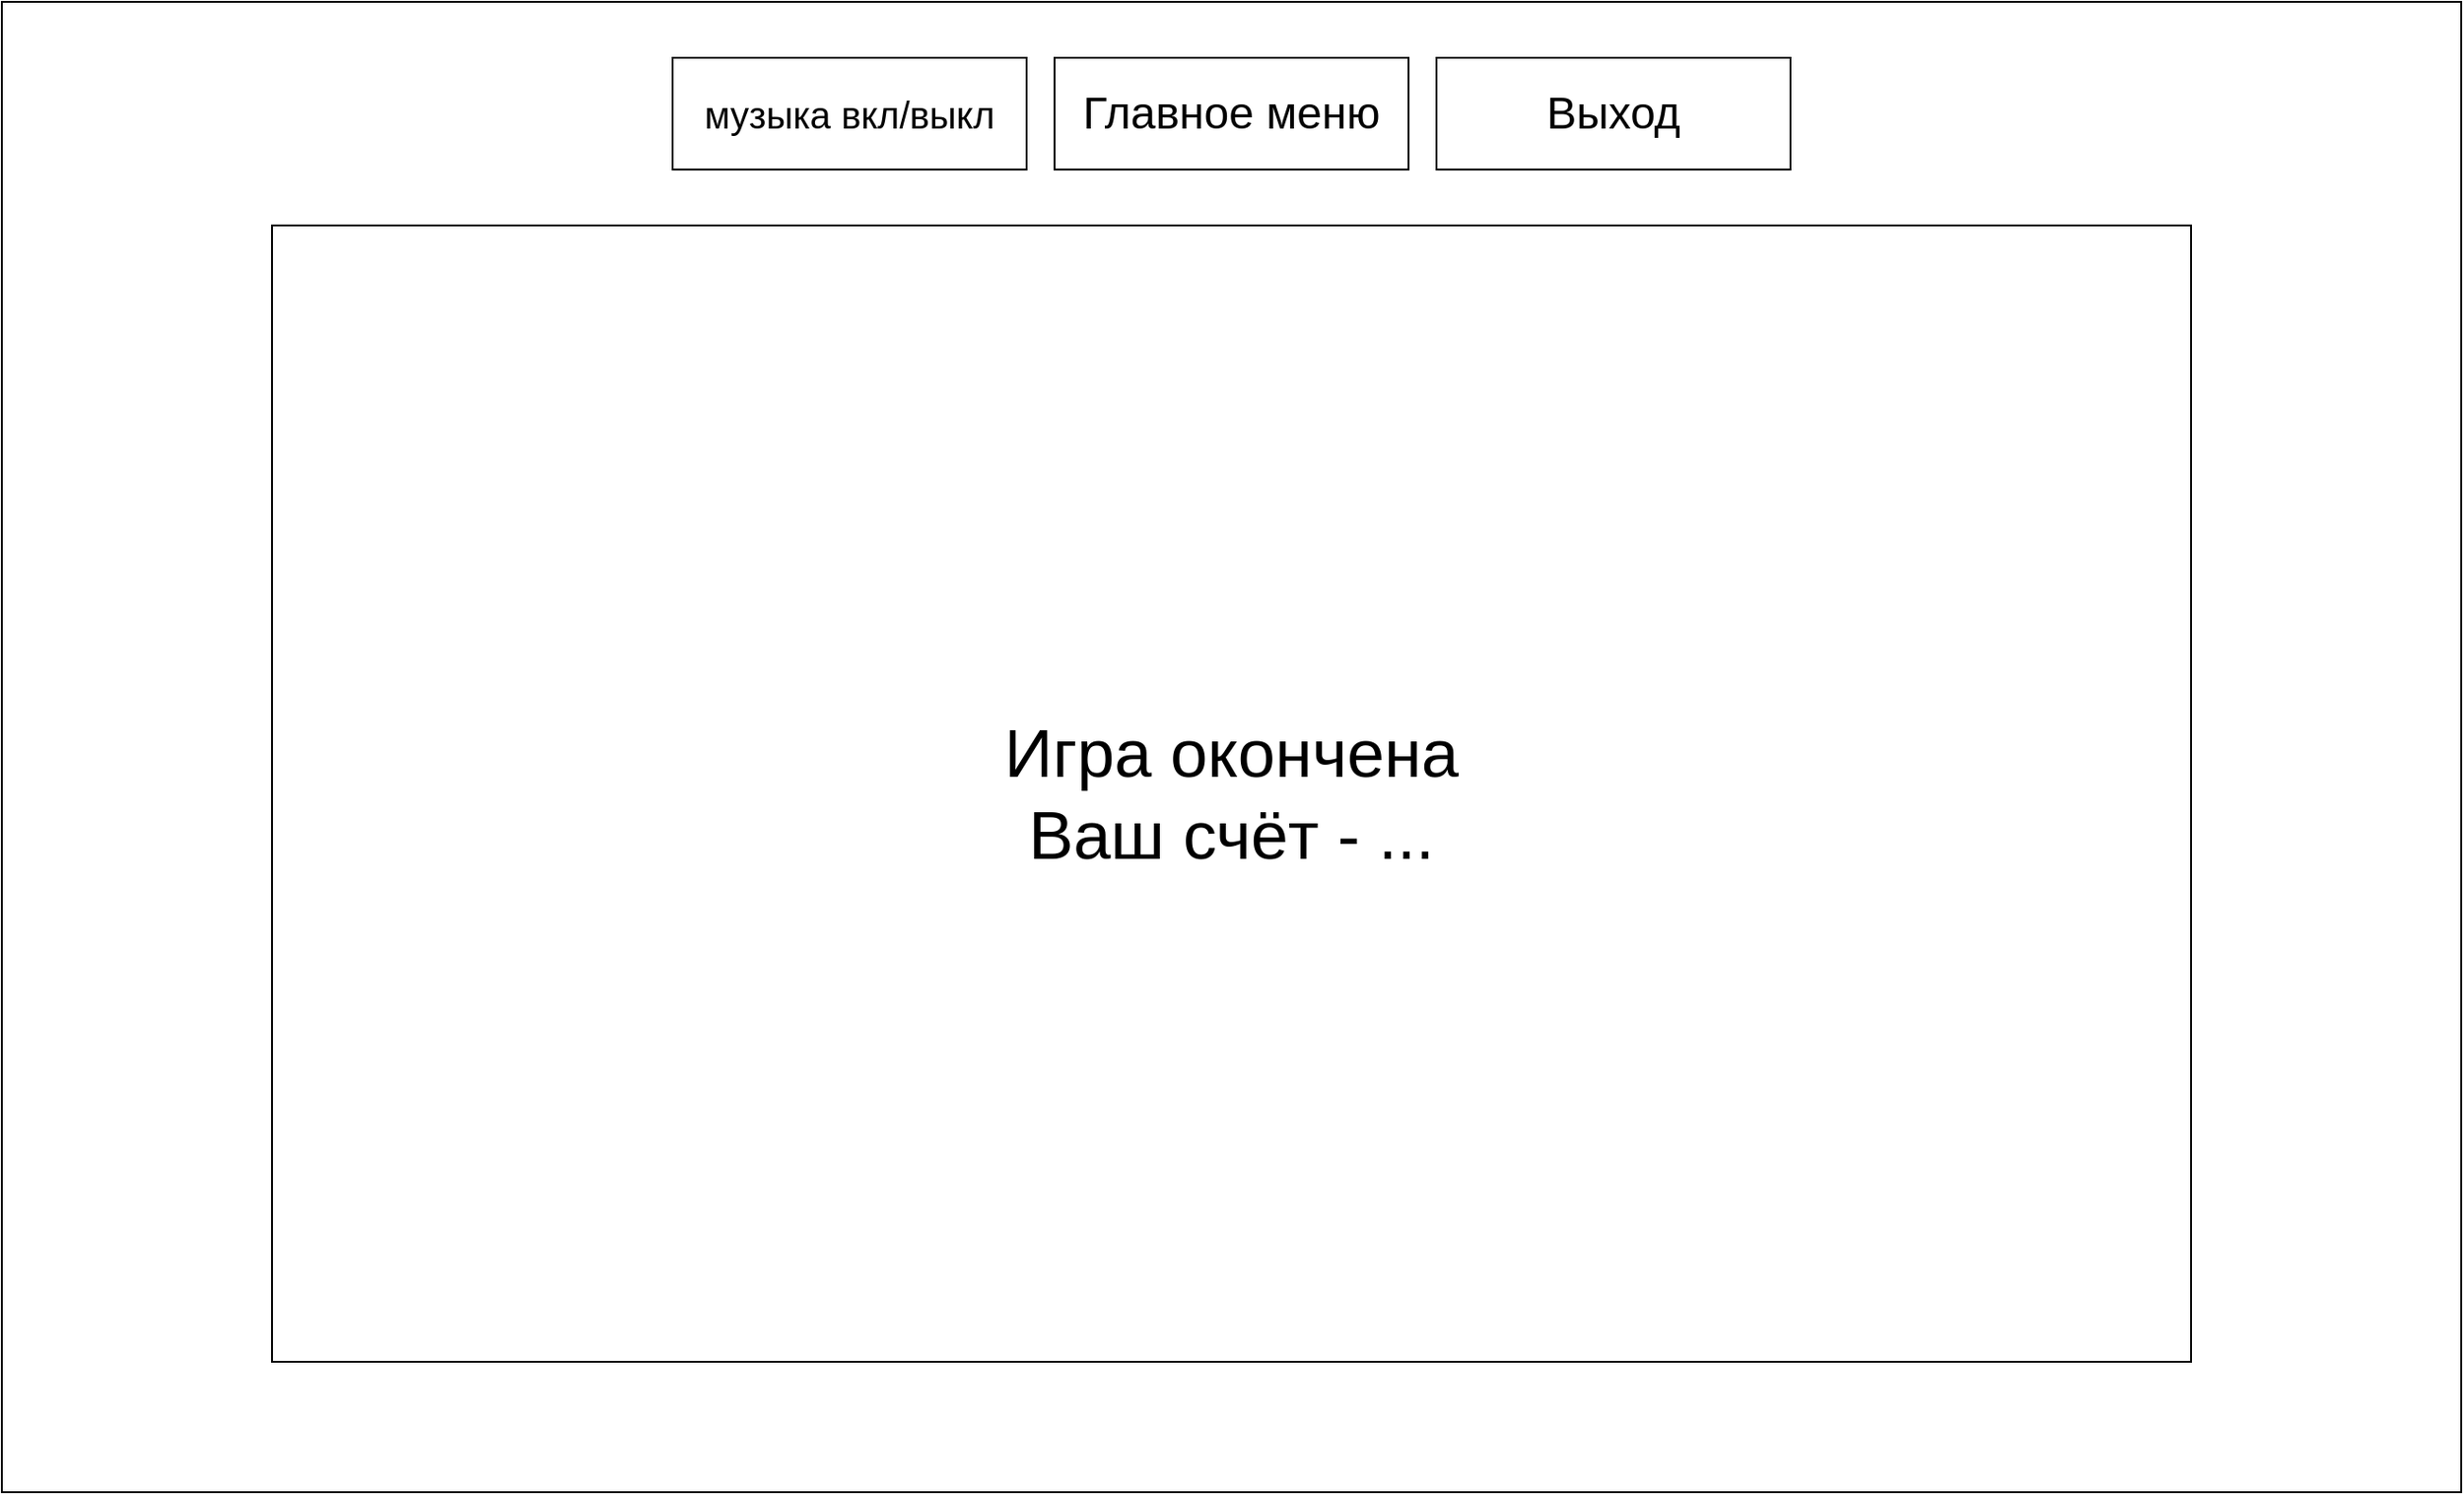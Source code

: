 <mxfile version="24.1.0" type="device">
  <diagram name="Страница — 1" id="47_cSmajdRTyBQpQn6iS">
    <mxGraphModel dx="2748" dy="938" grid="1" gridSize="10" guides="1" tooltips="1" connect="1" arrows="1" fold="1" page="1" pageScale="1" pageWidth="827" pageHeight="1169" math="0" shadow="0">
      <root>
        <mxCell id="0" />
        <mxCell id="1" parent="0" />
        <mxCell id="T3Aywn-49jzH1_f92ttT-1" value="" style="rounded=0;whiteSpace=wrap;html=1;" parent="1" vertex="1">
          <mxGeometry x="-220" y="80" width="1320" height="800" as="geometry" />
        </mxCell>
        <mxCell id="T3Aywn-49jzH1_f92ttT-2" value="&lt;font style=&quot;font-size: 20px;&quot;&gt;музыка вкл/выкл&lt;/font&gt;" style="rounded=0;whiteSpace=wrap;html=1;" parent="1" vertex="1">
          <mxGeometry x="140" y="110" width="190" height="60" as="geometry" />
        </mxCell>
        <mxCell id="T3Aywn-49jzH1_f92ttT-3" value="&lt;font style=&quot;font-size: 24px;&quot;&gt;Главное меню&lt;/font&gt;" style="rounded=0;whiteSpace=wrap;html=1;" parent="1" vertex="1">
          <mxGeometry x="345" y="110" width="190" height="60" as="geometry" />
        </mxCell>
        <mxCell id="T3Aywn-49jzH1_f92ttT-4" value="&lt;font style=&quot;font-size: 24px;&quot;&gt;Выход&lt;/font&gt;" style="rounded=0;whiteSpace=wrap;html=1;" parent="1" vertex="1">
          <mxGeometry x="550" y="110" width="190" height="60" as="geometry" />
        </mxCell>
        <mxCell id="T3Aywn-49jzH1_f92ttT-6" value="&lt;font style=&quot;font-size: 36px;&quot;&gt;Игра окончена&lt;/font&gt;&lt;div&gt;&lt;font style=&quot;font-size: 36px;&quot;&gt;Ваш счёт - ...&lt;/font&gt;&lt;/div&gt;" style="rounded=0;whiteSpace=wrap;html=1;" parent="1" vertex="1">
          <mxGeometry x="-75" y="200" width="1030" height="610" as="geometry" />
        </mxCell>
      </root>
    </mxGraphModel>
  </diagram>
</mxfile>
